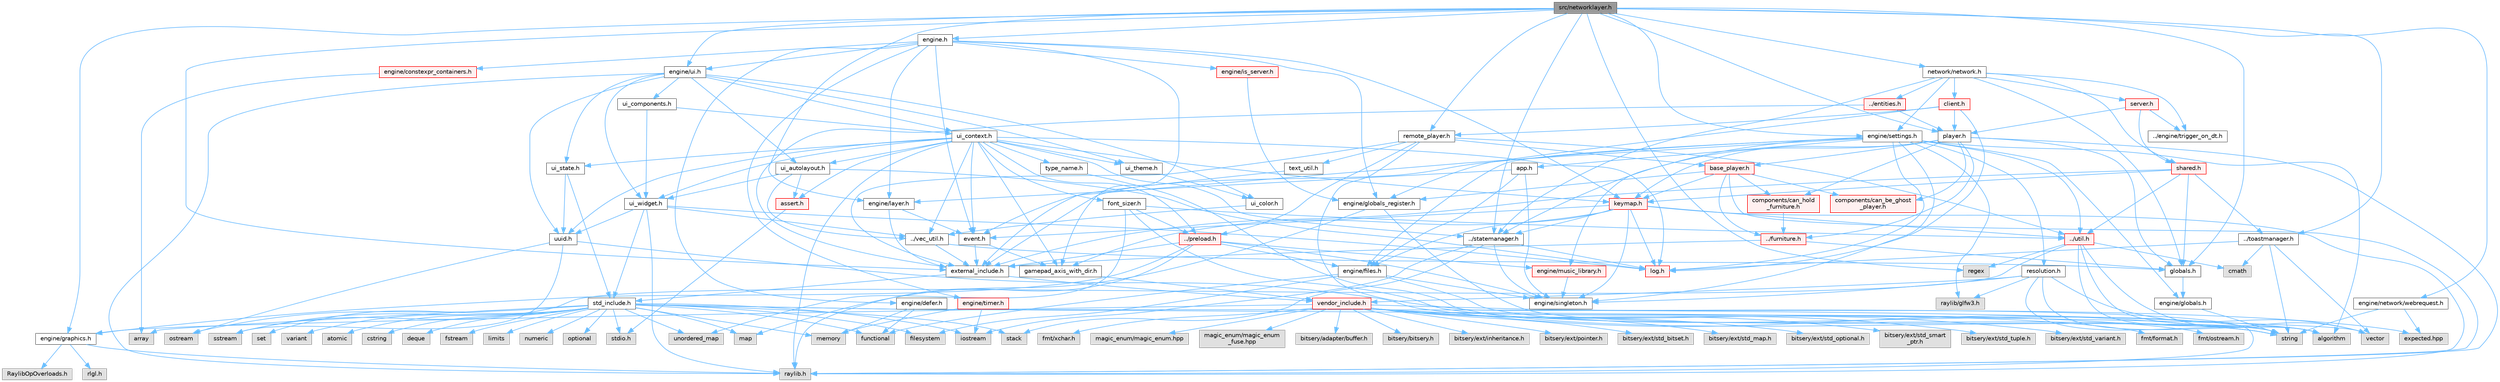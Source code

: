 digraph "src/networklayer.h"
{
 // LATEX_PDF_SIZE
  bgcolor="transparent";
  edge [fontname=Helvetica,fontsize=10,labelfontname=Helvetica,labelfontsize=10];
  node [fontname=Helvetica,fontsize=10,shape=box,height=0.2,width=0.4];
  Node1 [label="src/networklayer.h",height=0.2,width=0.4,color="gray40", fillcolor="grey60", style="filled", fontcolor="black",tooltip=" "];
  Node1 -> Node2 [color="steelblue1",style="solid"];
  Node2 [label="regex",height=0.2,width=0.4,color="grey60", fillcolor="#E0E0E0", style="filled",tooltip=" "];
  Node1 -> Node3 [color="steelblue1",style="solid"];
  Node3 [label="engine/graphics.h",height=0.2,width=0.4,color="grey40", fillcolor="white", style="filled",URL="$d7/d04/graphics_8h.html",tooltip=" "];
  Node3 -> Node4 [color="steelblue1",style="solid"];
  Node4 [label="raylib.h",height=0.2,width=0.4,color="grey60", fillcolor="#E0E0E0", style="filled",tooltip=" "];
  Node3 -> Node5 [color="steelblue1",style="solid"];
  Node5 [label="rlgl.h",height=0.2,width=0.4,color="grey60", fillcolor="#E0E0E0", style="filled",tooltip=" "];
  Node3 -> Node6 [color="steelblue1",style="solid"];
  Node6 [label="RaylibOpOverloads.h",height=0.2,width=0.4,color="grey60", fillcolor="#E0E0E0", style="filled",tooltip=" "];
  Node1 -> Node7 [color="steelblue1",style="solid"];
  Node7 [label="engine/ui.h",height=0.2,width=0.4,color="grey40", fillcolor="white", style="filled",URL="$d9/d3b/ui_8h.html",tooltip=" "];
  Node7 -> Node4 [color="steelblue1",style="solid"];
  Node7 -> Node8 [color="steelblue1",style="solid"];
  Node8 [label="ui_autolayout.h",height=0.2,width=0.4,color="grey40", fillcolor="white", style="filled",URL="$d8/dcd/ui__autolayout_8h.html",tooltip=" "];
  Node8 -> Node9 [color="steelblue1",style="solid"];
  Node9 [label="../vec_util.h",height=0.2,width=0.4,color="grey40", fillcolor="white", style="filled",URL="$d0/d3f/vec__util_8h.html",tooltip=" "];
  Node9 -> Node10 [color="steelblue1",style="solid"];
  Node10 [label="external_include.h",height=0.2,width=0.4,color="grey40", fillcolor="white", style="filled",URL="$d7/daf/external__include_8h.html",tooltip=" "];
  Node10 -> Node11 [color="steelblue1",style="solid"];
  Node11 [label="std_include.h",height=0.2,width=0.4,color="grey40", fillcolor="white", style="filled",URL="$d4/dae/std__include_8h.html",tooltip=" "];
  Node11 -> Node12 [color="steelblue1",style="solid"];
  Node12 [label="stdio.h",height=0.2,width=0.4,color="grey60", fillcolor="#E0E0E0", style="filled",tooltip=" "];
  Node11 -> Node13 [color="steelblue1",style="solid"];
  Node13 [label="algorithm",height=0.2,width=0.4,color="grey60", fillcolor="#E0E0E0", style="filled",tooltip=" "];
  Node11 -> Node14 [color="steelblue1",style="solid"];
  Node14 [label="array",height=0.2,width=0.4,color="grey60", fillcolor="#E0E0E0", style="filled",tooltip=" "];
  Node11 -> Node15 [color="steelblue1",style="solid"];
  Node15 [label="atomic",height=0.2,width=0.4,color="grey60", fillcolor="#E0E0E0", style="filled",tooltip=" "];
  Node11 -> Node16 [color="steelblue1",style="solid"];
  Node16 [label="cstring",height=0.2,width=0.4,color="grey60", fillcolor="#E0E0E0", style="filled",tooltip=" "];
  Node11 -> Node17 [color="steelblue1",style="solid"];
  Node17 [label="deque",height=0.2,width=0.4,color="grey60", fillcolor="#E0E0E0", style="filled",tooltip=" "];
  Node11 -> Node18 [color="steelblue1",style="solid"];
  Node18 [label="filesystem",height=0.2,width=0.4,color="grey60", fillcolor="#E0E0E0", style="filled",tooltip=" "];
  Node11 -> Node19 [color="steelblue1",style="solid"];
  Node19 [label="fstream",height=0.2,width=0.4,color="grey60", fillcolor="#E0E0E0", style="filled",tooltip=" "];
  Node11 -> Node20 [color="steelblue1",style="solid"];
  Node20 [label="functional",height=0.2,width=0.4,color="grey60", fillcolor="#E0E0E0", style="filled",tooltip=" "];
  Node11 -> Node21 [color="steelblue1",style="solid"];
  Node21 [label="iostream",height=0.2,width=0.4,color="grey60", fillcolor="#E0E0E0", style="filled",tooltip=" "];
  Node11 -> Node22 [color="steelblue1",style="solid"];
  Node22 [label="limits",height=0.2,width=0.4,color="grey60", fillcolor="#E0E0E0", style="filled",tooltip=" "];
  Node11 -> Node23 [color="steelblue1",style="solid"];
  Node23 [label="map",height=0.2,width=0.4,color="grey60", fillcolor="#E0E0E0", style="filled",tooltip=" "];
  Node11 -> Node24 [color="steelblue1",style="solid"];
  Node24 [label="memory",height=0.2,width=0.4,color="grey60", fillcolor="#E0E0E0", style="filled",tooltip=" "];
  Node11 -> Node25 [color="steelblue1",style="solid"];
  Node25 [label="numeric",height=0.2,width=0.4,color="grey60", fillcolor="#E0E0E0", style="filled",tooltip=" "];
  Node11 -> Node26 [color="steelblue1",style="solid"];
  Node26 [label="optional",height=0.2,width=0.4,color="grey60", fillcolor="#E0E0E0", style="filled",tooltip=" "];
  Node11 -> Node27 [color="steelblue1",style="solid"];
  Node27 [label="ostream",height=0.2,width=0.4,color="grey60", fillcolor="#E0E0E0", style="filled",tooltip=" "];
  Node11 -> Node28 [color="steelblue1",style="solid"];
  Node28 [label="set",height=0.2,width=0.4,color="grey60", fillcolor="#E0E0E0", style="filled",tooltip=" "];
  Node11 -> Node29 [color="steelblue1",style="solid"];
  Node29 [label="sstream",height=0.2,width=0.4,color="grey60", fillcolor="#E0E0E0", style="filled",tooltip=" "];
  Node11 -> Node30 [color="steelblue1",style="solid"];
  Node30 [label="stack",height=0.2,width=0.4,color="grey60", fillcolor="#E0E0E0", style="filled",tooltip=" "];
  Node11 -> Node31 [color="steelblue1",style="solid"];
  Node31 [label="unordered_map",height=0.2,width=0.4,color="grey60", fillcolor="#E0E0E0", style="filled",tooltip=" "];
  Node11 -> Node32 [color="steelblue1",style="solid"];
  Node32 [label="variant",height=0.2,width=0.4,color="grey60", fillcolor="#E0E0E0", style="filled",tooltip=" "];
  Node11 -> Node33 [color="steelblue1",style="solid"];
  Node33 [label="vector",height=0.2,width=0.4,color="grey60", fillcolor="#E0E0E0", style="filled",tooltip=" "];
  Node10 -> Node34 [color="steelblue1",style="solid"];
  Node34 [label="vendor_include.h",height=0.2,width=0.4,color="red", fillcolor="#FFF0F0", style="filled",URL="$d6/dba/vendor__include_8h.html",tooltip=" "];
  Node34 -> Node3 [color="steelblue1",style="solid"];
  Node34 -> Node35 [color="steelblue1",style="solid"];
  Node35 [label="fmt/format.h",height=0.2,width=0.4,color="grey60", fillcolor="#E0E0E0", style="filled",tooltip=" "];
  Node34 -> Node36 [color="steelblue1",style="solid"];
  Node36 [label="fmt/ostream.h",height=0.2,width=0.4,color="grey60", fillcolor="#E0E0E0", style="filled",tooltip=" "];
  Node34 -> Node37 [color="steelblue1",style="solid"];
  Node37 [label="fmt/xchar.h",height=0.2,width=0.4,color="grey60", fillcolor="#E0E0E0", style="filled",tooltip=" "];
  Node34 -> Node38 [color="steelblue1",style="solid"];
  Node38 [label="expected.hpp",height=0.2,width=0.4,color="grey60", fillcolor="#E0E0E0", style="filled",tooltip=" "];
  Node34 -> Node39 [color="steelblue1",style="solid"];
  Node39 [label="magic_enum/magic_enum.hpp",height=0.2,width=0.4,color="grey60", fillcolor="#E0E0E0", style="filled",tooltip=" "];
  Node34 -> Node40 [color="steelblue1",style="solid"];
  Node40 [label="magic_enum/magic_enum\l_fuse.hpp",height=0.2,width=0.4,color="grey60", fillcolor="#E0E0E0", style="filled",tooltip=" "];
  Node34 -> Node41 [color="steelblue1",style="solid"];
  Node41 [label="bitsery/adapter/buffer.h",height=0.2,width=0.4,color="grey60", fillcolor="#E0E0E0", style="filled",tooltip=" "];
  Node34 -> Node42 [color="steelblue1",style="solid"];
  Node42 [label="bitsery/bitsery.h",height=0.2,width=0.4,color="grey60", fillcolor="#E0E0E0", style="filled",tooltip=" "];
  Node34 -> Node43 [color="steelblue1",style="solid"];
  Node43 [label="bitsery/ext/inheritance.h",height=0.2,width=0.4,color="grey60", fillcolor="#E0E0E0", style="filled",tooltip=" "];
  Node34 -> Node44 [color="steelblue1",style="solid"];
  Node44 [label="bitsery/ext/pointer.h",height=0.2,width=0.4,color="grey60", fillcolor="#E0E0E0", style="filled",tooltip=" "];
  Node34 -> Node45 [color="steelblue1",style="solid"];
  Node45 [label="bitsery/ext/std_bitset.h",height=0.2,width=0.4,color="grey60", fillcolor="#E0E0E0", style="filled",tooltip=" "];
  Node34 -> Node46 [color="steelblue1",style="solid"];
  Node46 [label="bitsery/ext/std_map.h",height=0.2,width=0.4,color="grey60", fillcolor="#E0E0E0", style="filled",tooltip=" "];
  Node34 -> Node47 [color="steelblue1",style="solid"];
  Node47 [label="bitsery/ext/std_optional.h",height=0.2,width=0.4,color="grey60", fillcolor="#E0E0E0", style="filled",tooltip=" "];
  Node34 -> Node48 [color="steelblue1",style="solid"];
  Node48 [label="bitsery/ext/std_smart\l_ptr.h",height=0.2,width=0.4,color="grey60", fillcolor="#E0E0E0", style="filled",tooltip=" "];
  Node34 -> Node49 [color="steelblue1",style="solid"];
  Node49 [label="bitsery/ext/std_tuple.h",height=0.2,width=0.4,color="grey60", fillcolor="#E0E0E0", style="filled",tooltip=" "];
  Node34 -> Node50 [color="steelblue1",style="solid"];
  Node50 [label="bitsery/ext/std_variant.h",height=0.2,width=0.4,color="grey60", fillcolor="#E0E0E0", style="filled",tooltip=" "];
  Node9 -> Node55 [color="steelblue1",style="solid"];
  Node55 [label="globals.h",height=0.2,width=0.4,color="grey40", fillcolor="white", style="filled",URL="$d5/d87/globals_8h.html",tooltip=" "];
  Node55 -> Node56 [color="steelblue1",style="solid"];
  Node56 [label="engine/globals.h",height=0.2,width=0.4,color="grey40", fillcolor="white", style="filled",URL="$d4/df4/engine_2globals_8h.html",tooltip=" "];
  Node56 -> Node57 [color="steelblue1",style="solid"];
  Node57 [label="string",height=0.2,width=0.4,color="grey60", fillcolor="#E0E0E0", style="filled",tooltip=" "];
  Node8 -> Node58 [color="steelblue1",style="solid"];
  Node58 [label="assert.h",height=0.2,width=0.4,color="red", fillcolor="#FFF0F0", style="filled",URL="$dc/da7/assert_8h.html",tooltip=" "];
  Node58 -> Node12 [color="steelblue1",style="solid"];
  Node8 -> Node60 [color="steelblue1",style="solid"];
  Node60 [label="log.h",height=0.2,width=0.4,color="red", fillcolor="#FFF0F0", style="filled",URL="$d7/d7f/log_8h.html",tooltip=" "];
  Node8 -> Node61 [color="steelblue1",style="solid"];
  Node61 [label="ui_widget.h",height=0.2,width=0.4,color="grey40", fillcolor="white", style="filled",URL="$de/d06/ui__widget_8h.html",tooltip=" "];
  Node61 -> Node11 [color="steelblue1",style="solid"];
  Node61 -> Node9 [color="steelblue1",style="solid"];
  Node61 -> Node60 [color="steelblue1",style="solid"];
  Node61 -> Node4 [color="steelblue1",style="solid"];
  Node61 -> Node62 [color="steelblue1",style="solid"];
  Node62 [label="uuid.h",height=0.2,width=0.4,color="grey40", fillcolor="white", style="filled",URL="$dd/d1d/uuid_8h.html",tooltip=" "];
  Node62 -> Node27 [color="steelblue1",style="solid"];
  Node62 -> Node29 [color="steelblue1",style="solid"];
  Node62 -> Node57 [color="steelblue1",style="solid"];
  Node7 -> Node63 [color="steelblue1",style="solid"];
  Node63 [label="ui_color.h",height=0.2,width=0.4,color="grey40", fillcolor="white", style="filled",URL="$db/d82/ui__color_8h.html",tooltip=" "];
  Node63 -> Node9 [color="steelblue1",style="solid"];
  Node7 -> Node64 [color="steelblue1",style="solid"];
  Node64 [label="ui_components.h",height=0.2,width=0.4,color="grey40", fillcolor="white", style="filled",URL="$d5/dd8/ui__components_8h.html",tooltip=" "];
  Node64 -> Node65 [color="steelblue1",style="solid"];
  Node65 [label="ui_context.h",height=0.2,width=0.4,color="grey40", fillcolor="white", style="filled",URL="$d7/d92/ui__context_8h.html",tooltip=" "];
  Node65 -> Node66 [color="steelblue1",style="solid"];
  Node66 [label="../preload.h",height=0.2,width=0.4,color="red", fillcolor="#FFF0F0", style="filled",URL="$d5/d34/preload_8h.html",tooltip=" "];
  Node66 -> Node10 [color="steelblue1",style="solid"];
  Node66 -> Node3 [color="steelblue1",style="solid"];
  Node66 -> Node67 [color="steelblue1",style="solid"];
  Node67 [label="engine/singleton.h",height=0.2,width=0.4,color="grey40", fillcolor="white", style="filled",URL="$d4/d0b/singleton_8h.html",tooltip=" "];
  Node66 -> Node4 [color="steelblue1",style="solid"];
  Node66 -> Node68 [color="steelblue1",style="solid"];
  Node68 [label="engine/files.h",height=0.2,width=0.4,color="grey40", fillcolor="white", style="filled",URL="$dd/d20/files_8h.html",tooltip=" "];
  Node68 -> Node18 [color="steelblue1",style="solid"];
  Node68 -> Node20 [color="steelblue1",style="solid"];
  Node68 -> Node57 [color="steelblue1",style="solid"];
  Node68 -> Node67 [color="steelblue1",style="solid"];
  Node66 -> Node74 [color="steelblue1",style="solid"];
  Node74 [label="engine/music_library.h",height=0.2,width=0.4,color="red", fillcolor="#FFF0F0", style="filled",URL="$dc/d33/music__library_8h.html",tooltip=" "];
  Node74 -> Node67 [color="steelblue1",style="solid"];
  Node65 -> Node79 [color="steelblue1",style="solid"];
  Node79 [label="../statemanager.h",height=0.2,width=0.4,color="grey40", fillcolor="white", style="filled",URL="$d2/d5f/statemanager_8h.html",tooltip=" "];
  Node79 -> Node21 [color="steelblue1",style="solid"];
  Node79 -> Node30 [color="steelblue1",style="solid"];
  Node79 -> Node60 [color="steelblue1",style="solid"];
  Node79 -> Node67 [color="steelblue1",style="solid"];
  Node65 -> Node9 [color="steelblue1",style="solid"];
  Node65 -> Node58 [color="steelblue1",style="solid"];
  Node65 -> Node80 [color="steelblue1",style="solid"];
  Node80 [label="event.h",height=0.2,width=0.4,color="grey40", fillcolor="white", style="filled",URL="$dd/d20/event_8h.html",tooltip=" "];
  Node80 -> Node10 [color="steelblue1",style="solid"];
  Node80 -> Node81 [color="steelblue1",style="solid"];
  Node81 [label="gamepad_axis_with_dir.h",height=0.2,width=0.4,color="grey40", fillcolor="white", style="filled",URL="$db/d29/gamepad__axis__with__dir_8h.html",tooltip=" "];
  Node81 -> Node34 [color="steelblue1",style="solid"];
  Node65 -> Node81 [color="steelblue1",style="solid"];
  Node65 -> Node82 [color="steelblue1",style="solid"];
  Node82 [label="keymap.h",height=0.2,width=0.4,color="red", fillcolor="#FFF0F0", style="filled",URL="$da/d9a/keymap_8h.html",tooltip=" "];
  Node82 -> Node4 [color="steelblue1",style="solid"];
  Node82 -> Node79 [color="steelblue1",style="solid"];
  Node82 -> Node84 [color="steelblue1",style="solid"];
  Node84 [label="../util.h",height=0.2,width=0.4,color="red", fillcolor="#FFF0F0", style="filled",URL="$d8/d3c/util_8h.html",tooltip=" "];
  Node84 -> Node13 [color="steelblue1",style="solid"];
  Node84 -> Node86 [color="steelblue1",style="solid"];
  Node86 [label="cmath",height=0.2,width=0.4,color="grey60", fillcolor="#E0E0E0", style="filled",tooltip=" "];
  Node84 -> Node2 [color="steelblue1",style="solid"];
  Node84 -> Node29 [color="steelblue1",style="solid"];
  Node84 -> Node57 [color="steelblue1",style="solid"];
  Node84 -> Node33 [color="steelblue1",style="solid"];
  Node82 -> Node68 [color="steelblue1",style="solid"];
  Node82 -> Node80 [color="steelblue1",style="solid"];
  Node82 -> Node81 [color="steelblue1",style="solid"];
  Node82 -> Node60 [color="steelblue1",style="solid"];
  Node82 -> Node67 [color="steelblue1",style="solid"];
  Node65 -> Node60 [color="steelblue1",style="solid"];
  Node65 -> Node4 [color="steelblue1",style="solid"];
  Node65 -> Node73 [color="steelblue1",style="solid"];
  Node73 [label="type_name.h",height=0.2,width=0.4,color="grey40", fillcolor="white", style="filled",URL="$d3/d31/type__name_8h.html",tooltip=" "];
  Node73 -> Node57 [color="steelblue1",style="solid"];
  Node65 -> Node87 [color="steelblue1",style="solid"];
  Node87 [label="font_sizer.h",height=0.2,width=0.4,color="grey40", fillcolor="white", style="filled",URL="$da/dfa/font__sizer_8h.html",tooltip=" "];
  Node87 -> Node57 [color="steelblue1",style="solid"];
  Node87 -> Node31 [color="steelblue1",style="solid"];
  Node87 -> Node66 [color="steelblue1",style="solid"];
  Node87 -> Node84 [color="steelblue1",style="solid"];
  Node65 -> Node8 [color="steelblue1",style="solid"];
  Node65 -> Node88 [color="steelblue1",style="solid"];
  Node88 [label="ui_state.h",height=0.2,width=0.4,color="grey40", fillcolor="white", style="filled",URL="$d9/da7/ui__state_8h.html",tooltip=" "];
  Node88 -> Node11 [color="steelblue1",style="solid"];
  Node88 -> Node62 [color="steelblue1",style="solid"];
  Node65 -> Node89 [color="steelblue1",style="solid"];
  Node89 [label="ui_theme.h",height=0.2,width=0.4,color="grey40", fillcolor="white", style="filled",URL="$d2/da8/ui__theme_8h.html",tooltip=" "];
  Node89 -> Node63 [color="steelblue1",style="solid"];
  Node65 -> Node61 [color="steelblue1",style="solid"];
  Node65 -> Node62 [color="steelblue1",style="solid"];
  Node64 -> Node61 [color="steelblue1",style="solid"];
  Node7 -> Node65 [color="steelblue1",style="solid"];
  Node7 -> Node88 [color="steelblue1",style="solid"];
  Node7 -> Node89 [color="steelblue1",style="solid"];
  Node7 -> Node61 [color="steelblue1",style="solid"];
  Node7 -> Node62 [color="steelblue1",style="solid"];
  Node1 -> Node10 [color="steelblue1",style="solid"];
  Node1 -> Node55 [color="steelblue1",style="solid"];
  Node1 -> Node90 [color="steelblue1",style="solid"];
  Node90 [label="engine.h",height=0.2,width=0.4,color="grey40", fillcolor="white", style="filled",URL="$d1/d55/engine_8h.html",tooltip=" "];
  Node90 -> Node91 [color="steelblue1",style="solid"];
  Node91 [label="engine/constexpr_containers.h",height=0.2,width=0.4,color="red", fillcolor="#FFF0F0", style="filled",URL="$d3/dc4/constexpr__containers_8h.html",tooltip=" "];
  Node91 -> Node14 [color="steelblue1",style="solid"];
  Node90 -> Node94 [color="steelblue1",style="solid"];
  Node94 [label="engine/defer.h",height=0.2,width=0.4,color="grey40", fillcolor="white", style="filled",URL="$db/df4/defer_8h.html",tooltip=" "];
  Node94 -> Node20 [color="steelblue1",style="solid"];
  Node94 -> Node24 [color="steelblue1",style="solid"];
  Node90 -> Node80 [color="steelblue1",style="solid"];
  Node90 -> Node81 [color="steelblue1",style="solid"];
  Node90 -> Node95 [color="steelblue1",style="solid"];
  Node95 [label="engine/globals_register.h",height=0.2,width=0.4,color="grey40", fillcolor="white", style="filled",URL="$db/da1/globals__register_8h.html",tooltip=" "];
  Node95 -> Node23 [color="steelblue1",style="solid"];
  Node95 -> Node57 [color="steelblue1",style="solid"];
  Node90 -> Node96 [color="steelblue1",style="solid"];
  Node96 [label="engine/is_server.h",height=0.2,width=0.4,color="red", fillcolor="#FFF0F0", style="filled",URL="$d6/db9/is__server_8h.html",tooltip=" "];
  Node96 -> Node95 [color="steelblue1",style="solid"];
  Node90 -> Node82 [color="steelblue1",style="solid"];
  Node90 -> Node98 [color="steelblue1",style="solid"];
  Node98 [label="engine/layer.h",height=0.2,width=0.4,color="grey40", fillcolor="white", style="filled",URL="$d3/d3b/layer_8h.html",tooltip=" "];
  Node98 -> Node10 [color="steelblue1",style="solid"];
  Node98 -> Node80 [color="steelblue1",style="solid"];
  Node90 -> Node99 [color="steelblue1",style="solid"];
  Node99 [label="engine/timer.h",height=0.2,width=0.4,color="red", fillcolor="#FFF0F0", style="filled",URL="$d5/dd0/timer_8h.html",tooltip=" "];
  Node99 -> Node21 [color="steelblue1",style="solid"];
  Node99 -> Node24 [color="steelblue1",style="solid"];
  Node90 -> Node7 [color="steelblue1",style="solid"];
  Node1 -> Node98 [color="steelblue1",style="solid"];
  Node1 -> Node103 [color="steelblue1",style="solid"];
  Node103 [label="engine/settings.h",height=0.2,width=0.4,color="grey40", fillcolor="white", style="filled",URL="$de/d60/settings_8h.html",tooltip=" "];
  Node103 -> Node104 [color="steelblue1",style="solid"];
  Node104 [label="raylib/glfw3.h",height=0.2,width=0.4,color="grey60", fillcolor="#E0E0E0", style="filled",tooltip=" "];
  Node103 -> Node13 [color="steelblue1",style="solid"];
  Node103 -> Node10 [color="steelblue1",style="solid"];
  Node103 -> Node84 [color="steelblue1",style="solid"];
  Node103 -> Node105 [color="steelblue1",style="solid"];
  Node105 [label="app.h",height=0.2,width=0.4,color="grey40", fillcolor="white", style="filled",URL="$d2/d39/app_8h.html",tooltip=" "];
  Node105 -> Node68 [color="steelblue1",style="solid"];
  Node105 -> Node98 [color="steelblue1",style="solid"];
  Node105 -> Node67 [color="steelblue1",style="solid"];
  Node103 -> Node80 [color="steelblue1",style="solid"];
  Node103 -> Node68 [color="steelblue1",style="solid"];
  Node103 -> Node56 [color="steelblue1",style="solid"];
  Node103 -> Node60 [color="steelblue1",style="solid"];
  Node103 -> Node74 [color="steelblue1",style="solid"];
  Node103 -> Node106 [color="steelblue1",style="solid"];
  Node106 [label="resolution.h",height=0.2,width=0.4,color="grey40", fillcolor="white", style="filled",URL="$d7/d78/resolution_8h.html",tooltip=" "];
  Node106 -> Node104 [color="steelblue1",style="solid"];
  Node106 -> Node13 [color="steelblue1",style="solid"];
  Node106 -> Node57 [color="steelblue1",style="solid"];
  Node106 -> Node33 [color="steelblue1",style="solid"];
  Node106 -> Node34 [color="steelblue1",style="solid"];
  Node106 -> Node67 [color="steelblue1",style="solid"];
  Node103 -> Node67 [color="steelblue1",style="solid"];
  Node1 -> Node107 [color="steelblue1",style="solid"];
  Node107 [label="engine/network/webrequest.h",height=0.2,width=0.4,color="grey40", fillcolor="white", style="filled",URL="$da/dc3/webrequest_8h.html",tooltip=" "];
  Node107 -> Node38 [color="steelblue1",style="solid"];
  Node107 -> Node57 [color="steelblue1",style="solid"];
  Node1 -> Node108 [color="steelblue1",style="solid"];
  Node108 [label="network/network.h",height=0.2,width=0.4,color="grey40", fillcolor="white", style="filled",URL="$d9/d94/network_8h.html",tooltip=" "];
  Node108 -> Node55 [color="steelblue1",style="solid"];
  Node108 -> Node103 [color="steelblue1",style="solid"];
  Node108 -> Node109 [color="steelblue1",style="solid"];
  Node109 [label="../entities.h",height=0.2,width=0.4,color="red", fillcolor="#FFF0F0", style="filled",URL="$dd/d5a/entities_8h.html",tooltip=" "];
  Node109 -> Node10 [color="steelblue1",style="solid"];
  Node109 -> Node137 [color="steelblue1",style="solid"];
  Node137 [label="player.h",height=0.2,width=0.4,color="grey40", fillcolor="white", style="filled",URL="$d3/d62/player_8h.html",tooltip=" "];
  Node137 -> Node138 [color="steelblue1",style="solid"];
  Node138 [label="base_player.h",height=0.2,width=0.4,color="red", fillcolor="#FFF0F0", style="filled",URL="$d7/dc6/base__player_8h.html",tooltip=" "];
  Node138 -> Node139 [color="steelblue1",style="solid"];
  Node139 [label="components/can_be_ghost\l_player.h",height=0.2,width=0.4,color="red", fillcolor="#FFF0F0", style="filled",URL="$d1/d8a/can__be__ghost__player_8h.html",tooltip=" "];
  Node138 -> Node141 [color="steelblue1",style="solid"];
  Node141 [label="components/can_hold\l_furniture.h",height=0.2,width=0.4,color="red", fillcolor="#FFF0F0", style="filled",URL="$d6/d76/can__hold__furniture_8h.html",tooltip=" "];
  Node141 -> Node134 [color="steelblue1",style="solid"];
  Node134 [label="../furniture.h",height=0.2,width=0.4,color="red", fillcolor="#FFF0F0", style="filled",URL="$d1/d57/furniture_8h.html",tooltip=" "];
  Node134 -> Node10 [color="steelblue1",style="solid"];
  Node134 -> Node55 [color="steelblue1",style="solid"];
  Node138 -> Node4 [color="steelblue1",style="solid"];
  Node138 -> Node95 [color="steelblue1",style="solid"];
  Node138 -> Node82 [color="steelblue1",style="solid"];
  Node138 -> Node134 [color="steelblue1",style="solid"];
  Node137 -> Node139 [color="steelblue1",style="solid"];
  Node137 -> Node141 [color="steelblue1",style="solid"];
  Node137 -> Node82 [color="steelblue1",style="solid"];
  Node137 -> Node55 [color="steelblue1",style="solid"];
  Node137 -> Node4 [color="steelblue1",style="solid"];
  Node137 -> Node79 [color="steelblue1",style="solid"];
  Node137 -> Node134 [color="steelblue1",style="solid"];
  Node108 -> Node142 [color="steelblue1",style="solid"];
  Node142 [label="../engine/trigger_on_dt.h",height=0.2,width=0.4,color="grey40", fillcolor="white", style="filled",URL="$dd/d3e/trigger__on__dt_8h.html",tooltip=" "];
  Node108 -> Node79 [color="steelblue1",style="solid"];
  Node108 -> Node143 [color="steelblue1",style="solid"];
  Node143 [label="shared.h",height=0.2,width=0.4,color="red", fillcolor="#FFF0F0", style="filled",URL="$da/db4/shared_8h.html",tooltip=" "];
  Node143 -> Node10 [color="steelblue1",style="solid"];
  Node143 -> Node82 [color="steelblue1",style="solid"];
  Node143 -> Node55 [color="steelblue1",style="solid"];
  Node143 -> Node159 [color="steelblue1",style="solid"];
  Node159 [label="../toastmanager.h",height=0.2,width=0.4,color="grey40", fillcolor="white", style="filled",URL="$d9/d60/toastmanager_8h.html",tooltip=" "];
  Node159 -> Node86 [color="steelblue1",style="solid"];
  Node159 -> Node57 [color="steelblue1",style="solid"];
  Node159 -> Node33 [color="steelblue1",style="solid"];
  Node159 -> Node60 [color="steelblue1",style="solid"];
  Node143 -> Node84 [color="steelblue1",style="solid"];
  Node108 -> Node162 [color="steelblue1",style="solid"];
  Node162 [label="client.h",height=0.2,width=0.4,color="red", fillcolor="#FFF0F0", style="filled",URL="$d8/de1/client_8h.html",tooltip=" "];
  Node162 -> Node95 [color="steelblue1",style="solid"];
  Node162 -> Node60 [color="steelblue1",style="solid"];
  Node162 -> Node137 [color="steelblue1",style="solid"];
  Node162 -> Node158 [color="steelblue1",style="solid"];
  Node158 [label="remote_player.h",height=0.2,width=0.4,color="grey40", fillcolor="white", style="filled",URL="$d2/d24/remote__player_8h.html",tooltip=" "];
  Node158 -> Node10 [color="steelblue1",style="solid"];
  Node158 -> Node4 [color="steelblue1",style="solid"];
  Node158 -> Node121 [color="steelblue1",style="solid"];
  Node121 [label="text_util.h",height=0.2,width=0.4,color="grey40", fillcolor="white", style="filled",URL="$d4/d78/text__util_8h.html",tooltip=" "];
  Node121 -> Node10 [color="steelblue1",style="solid"];
  Node158 -> Node84 [color="steelblue1",style="solid"];
  Node158 -> Node138 [color="steelblue1",style="solid"];
  Node158 -> Node66 [color="steelblue1",style="solid"];
  Node108 -> Node168 [color="steelblue1",style="solid"];
  Node168 [label="server.h",height=0.2,width=0.4,color="red", fillcolor="#FFF0F0", style="filled",URL="$d8/dc3/server_8h.html",tooltip=" "];
  Node168 -> Node142 [color="steelblue1",style="solid"];
  Node168 -> Node143 [color="steelblue1",style="solid"];
  Node168 -> Node137 [color="steelblue1",style="solid"];
  Node1 -> Node137 [color="steelblue1",style="solid"];
  Node1 -> Node158 [color="steelblue1",style="solid"];
  Node1 -> Node79 [color="steelblue1",style="solid"];
  Node1 -> Node159 [color="steelblue1",style="solid"];
}
